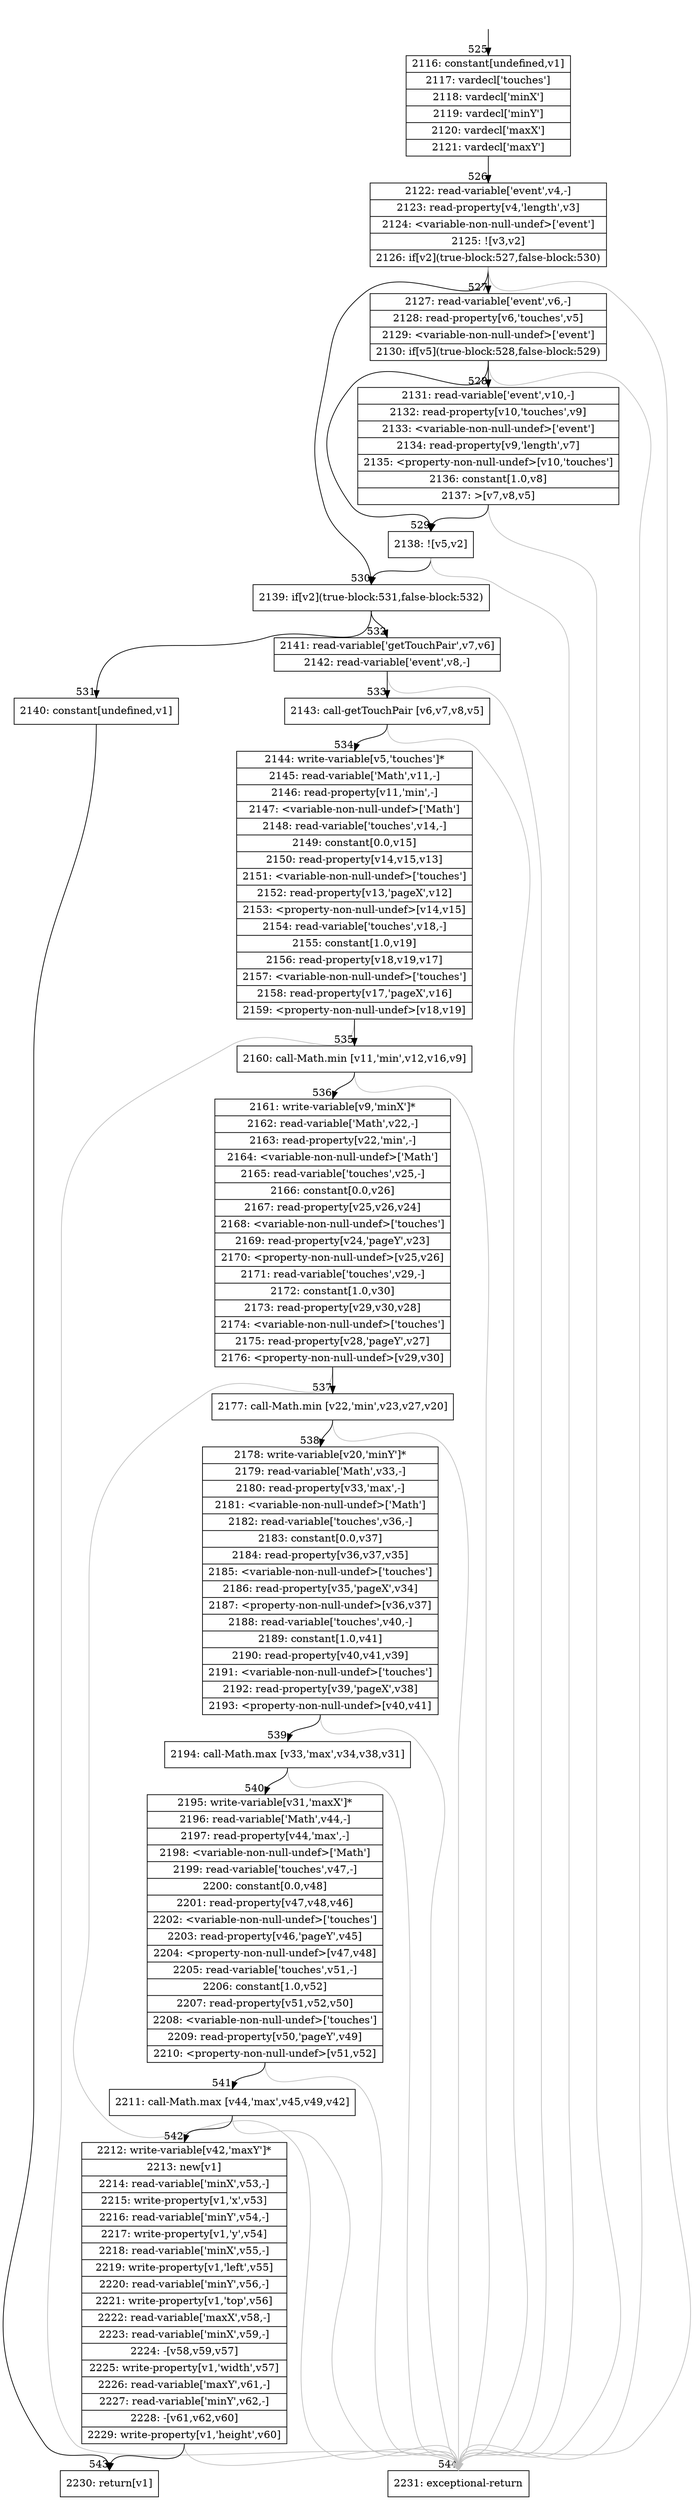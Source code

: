 digraph {
rankdir="TD"
BB_entry40[shape=none,label=""];
BB_entry40 -> BB525 [tailport=s, headport=n, headlabel="    525"]
BB525 [shape=record label="{2116: constant[undefined,v1]|2117: vardecl['touches']|2118: vardecl['minX']|2119: vardecl['minY']|2120: vardecl['maxX']|2121: vardecl['maxY']}" ] 
BB525 -> BB526 [tailport=s, headport=n, headlabel="      526"]
BB526 [shape=record label="{2122: read-variable['event',v4,-]|2123: read-property[v4,'length',v3]|2124: \<variable-non-null-undef\>['event']|2125: ![v3,v2]|2126: if[v2](true-block:527,false-block:530)}" ] 
BB526 -> BB530 [tailport=s, headport=n, headlabel="      530"]
BB526 -> BB527 [tailport=s, headport=n, headlabel="      527"]
BB526 -> BB544 [tailport=s, headport=n, color=gray, headlabel="      544"]
BB527 [shape=record label="{2127: read-variable['event',v6,-]|2128: read-property[v6,'touches',v5]|2129: \<variable-non-null-undef\>['event']|2130: if[v5](true-block:528,false-block:529)}" ] 
BB527 -> BB529 [tailport=s, headport=n, headlabel="      529"]
BB527 -> BB528 [tailport=s, headport=n, headlabel="      528"]
BB527 -> BB544 [tailport=s, headport=n, color=gray]
BB528 [shape=record label="{2131: read-variable['event',v10,-]|2132: read-property[v10,'touches',v9]|2133: \<variable-non-null-undef\>['event']|2134: read-property[v9,'length',v7]|2135: \<property-non-null-undef\>[v10,'touches']|2136: constant[1.0,v8]|2137: \>[v7,v8,v5]}" ] 
BB528 -> BB529 [tailport=s, headport=n]
BB528 -> BB544 [tailport=s, headport=n, color=gray]
BB529 [shape=record label="{2138: ![v5,v2]}" ] 
BB529 -> BB530 [tailport=s, headport=n]
BB529 -> BB544 [tailport=s, headport=n, color=gray]
BB530 [shape=record label="{2139: if[v2](true-block:531,false-block:532)}" ] 
BB530 -> BB531 [tailport=s, headport=n, headlabel="      531"]
BB530 -> BB532 [tailport=s, headport=n, headlabel="      532"]
BB531 [shape=record label="{2140: constant[undefined,v1]}" ] 
BB531 -> BB543 [tailport=s, headport=n, headlabel="      543"]
BB532 [shape=record label="{2141: read-variable['getTouchPair',v7,v6]|2142: read-variable['event',v8,-]}" ] 
BB532 -> BB533 [tailport=s, headport=n, headlabel="      533"]
BB532 -> BB544 [tailport=s, headport=n, color=gray]
BB533 [shape=record label="{2143: call-getTouchPair [v6,v7,v8,v5]}" ] 
BB533 -> BB534 [tailport=s, headport=n, headlabel="      534"]
BB533 -> BB544 [tailport=s, headport=n, color=gray]
BB534 [shape=record label="{2144: write-variable[v5,'touches']*|2145: read-variable['Math',v11,-]|2146: read-property[v11,'min',-]|2147: \<variable-non-null-undef\>['Math']|2148: read-variable['touches',v14,-]|2149: constant[0.0,v15]|2150: read-property[v14,v15,v13]|2151: \<variable-non-null-undef\>['touches']|2152: read-property[v13,'pageX',v12]|2153: \<property-non-null-undef\>[v14,v15]|2154: read-variable['touches',v18,-]|2155: constant[1.0,v19]|2156: read-property[v18,v19,v17]|2157: \<variable-non-null-undef\>['touches']|2158: read-property[v17,'pageX',v16]|2159: \<property-non-null-undef\>[v18,v19]}" ] 
BB534 -> BB535 [tailport=s, headport=n, headlabel="      535"]
BB534 -> BB544 [tailport=s, headport=n, color=gray]
BB535 [shape=record label="{2160: call-Math.min [v11,'min',v12,v16,v9]}" ] 
BB535 -> BB536 [tailport=s, headport=n, headlabel="      536"]
BB535 -> BB544 [tailport=s, headport=n, color=gray]
BB536 [shape=record label="{2161: write-variable[v9,'minX']*|2162: read-variable['Math',v22,-]|2163: read-property[v22,'min',-]|2164: \<variable-non-null-undef\>['Math']|2165: read-variable['touches',v25,-]|2166: constant[0.0,v26]|2167: read-property[v25,v26,v24]|2168: \<variable-non-null-undef\>['touches']|2169: read-property[v24,'pageY',v23]|2170: \<property-non-null-undef\>[v25,v26]|2171: read-variable['touches',v29,-]|2172: constant[1.0,v30]|2173: read-property[v29,v30,v28]|2174: \<variable-non-null-undef\>['touches']|2175: read-property[v28,'pageY',v27]|2176: \<property-non-null-undef\>[v29,v30]}" ] 
BB536 -> BB537 [tailport=s, headport=n, headlabel="      537"]
BB536 -> BB544 [tailport=s, headport=n, color=gray]
BB537 [shape=record label="{2177: call-Math.min [v22,'min',v23,v27,v20]}" ] 
BB537 -> BB538 [tailport=s, headport=n, headlabel="      538"]
BB537 -> BB544 [tailport=s, headport=n, color=gray]
BB538 [shape=record label="{2178: write-variable[v20,'minY']*|2179: read-variable['Math',v33,-]|2180: read-property[v33,'max',-]|2181: \<variable-non-null-undef\>['Math']|2182: read-variable['touches',v36,-]|2183: constant[0.0,v37]|2184: read-property[v36,v37,v35]|2185: \<variable-non-null-undef\>['touches']|2186: read-property[v35,'pageX',v34]|2187: \<property-non-null-undef\>[v36,v37]|2188: read-variable['touches',v40,-]|2189: constant[1.0,v41]|2190: read-property[v40,v41,v39]|2191: \<variable-non-null-undef\>['touches']|2192: read-property[v39,'pageX',v38]|2193: \<property-non-null-undef\>[v40,v41]}" ] 
BB538 -> BB539 [tailport=s, headport=n, headlabel="      539"]
BB538 -> BB544 [tailport=s, headport=n, color=gray]
BB539 [shape=record label="{2194: call-Math.max [v33,'max',v34,v38,v31]}" ] 
BB539 -> BB540 [tailport=s, headport=n, headlabel="      540"]
BB539 -> BB544 [tailport=s, headport=n, color=gray]
BB540 [shape=record label="{2195: write-variable[v31,'maxX']*|2196: read-variable['Math',v44,-]|2197: read-property[v44,'max',-]|2198: \<variable-non-null-undef\>['Math']|2199: read-variable['touches',v47,-]|2200: constant[0.0,v48]|2201: read-property[v47,v48,v46]|2202: \<variable-non-null-undef\>['touches']|2203: read-property[v46,'pageY',v45]|2204: \<property-non-null-undef\>[v47,v48]|2205: read-variable['touches',v51,-]|2206: constant[1.0,v52]|2207: read-property[v51,v52,v50]|2208: \<variable-non-null-undef\>['touches']|2209: read-property[v50,'pageY',v49]|2210: \<property-non-null-undef\>[v51,v52]}" ] 
BB540 -> BB541 [tailport=s, headport=n, headlabel="      541"]
BB540 -> BB544 [tailport=s, headport=n, color=gray]
BB541 [shape=record label="{2211: call-Math.max [v44,'max',v45,v49,v42]}" ] 
BB541 -> BB542 [tailport=s, headport=n, headlabel="      542"]
BB541 -> BB544 [tailport=s, headport=n, color=gray]
BB542 [shape=record label="{2212: write-variable[v42,'maxY']*|2213: new[v1]|2214: read-variable['minX',v53,-]|2215: write-property[v1,'x',v53]|2216: read-variable['minY',v54,-]|2217: write-property[v1,'y',v54]|2218: read-variable['minX',v55,-]|2219: write-property[v1,'left',v55]|2220: read-variable['minY',v56,-]|2221: write-property[v1,'top',v56]|2222: read-variable['maxX',v58,-]|2223: read-variable['minX',v59,-]|2224: -[v58,v59,v57]|2225: write-property[v1,'width',v57]|2226: read-variable['maxY',v61,-]|2227: read-variable['minY',v62,-]|2228: -[v61,v62,v60]|2229: write-property[v1,'height',v60]}" ] 
BB542 -> BB543 [tailport=s, headport=n]
BB542 -> BB544 [tailport=s, headport=n, color=gray]
BB543 [shape=record label="{2230: return[v1]}" ] 
BB544 [shape=record label="{2231: exceptional-return}" ] 
//#$~ 820
}
